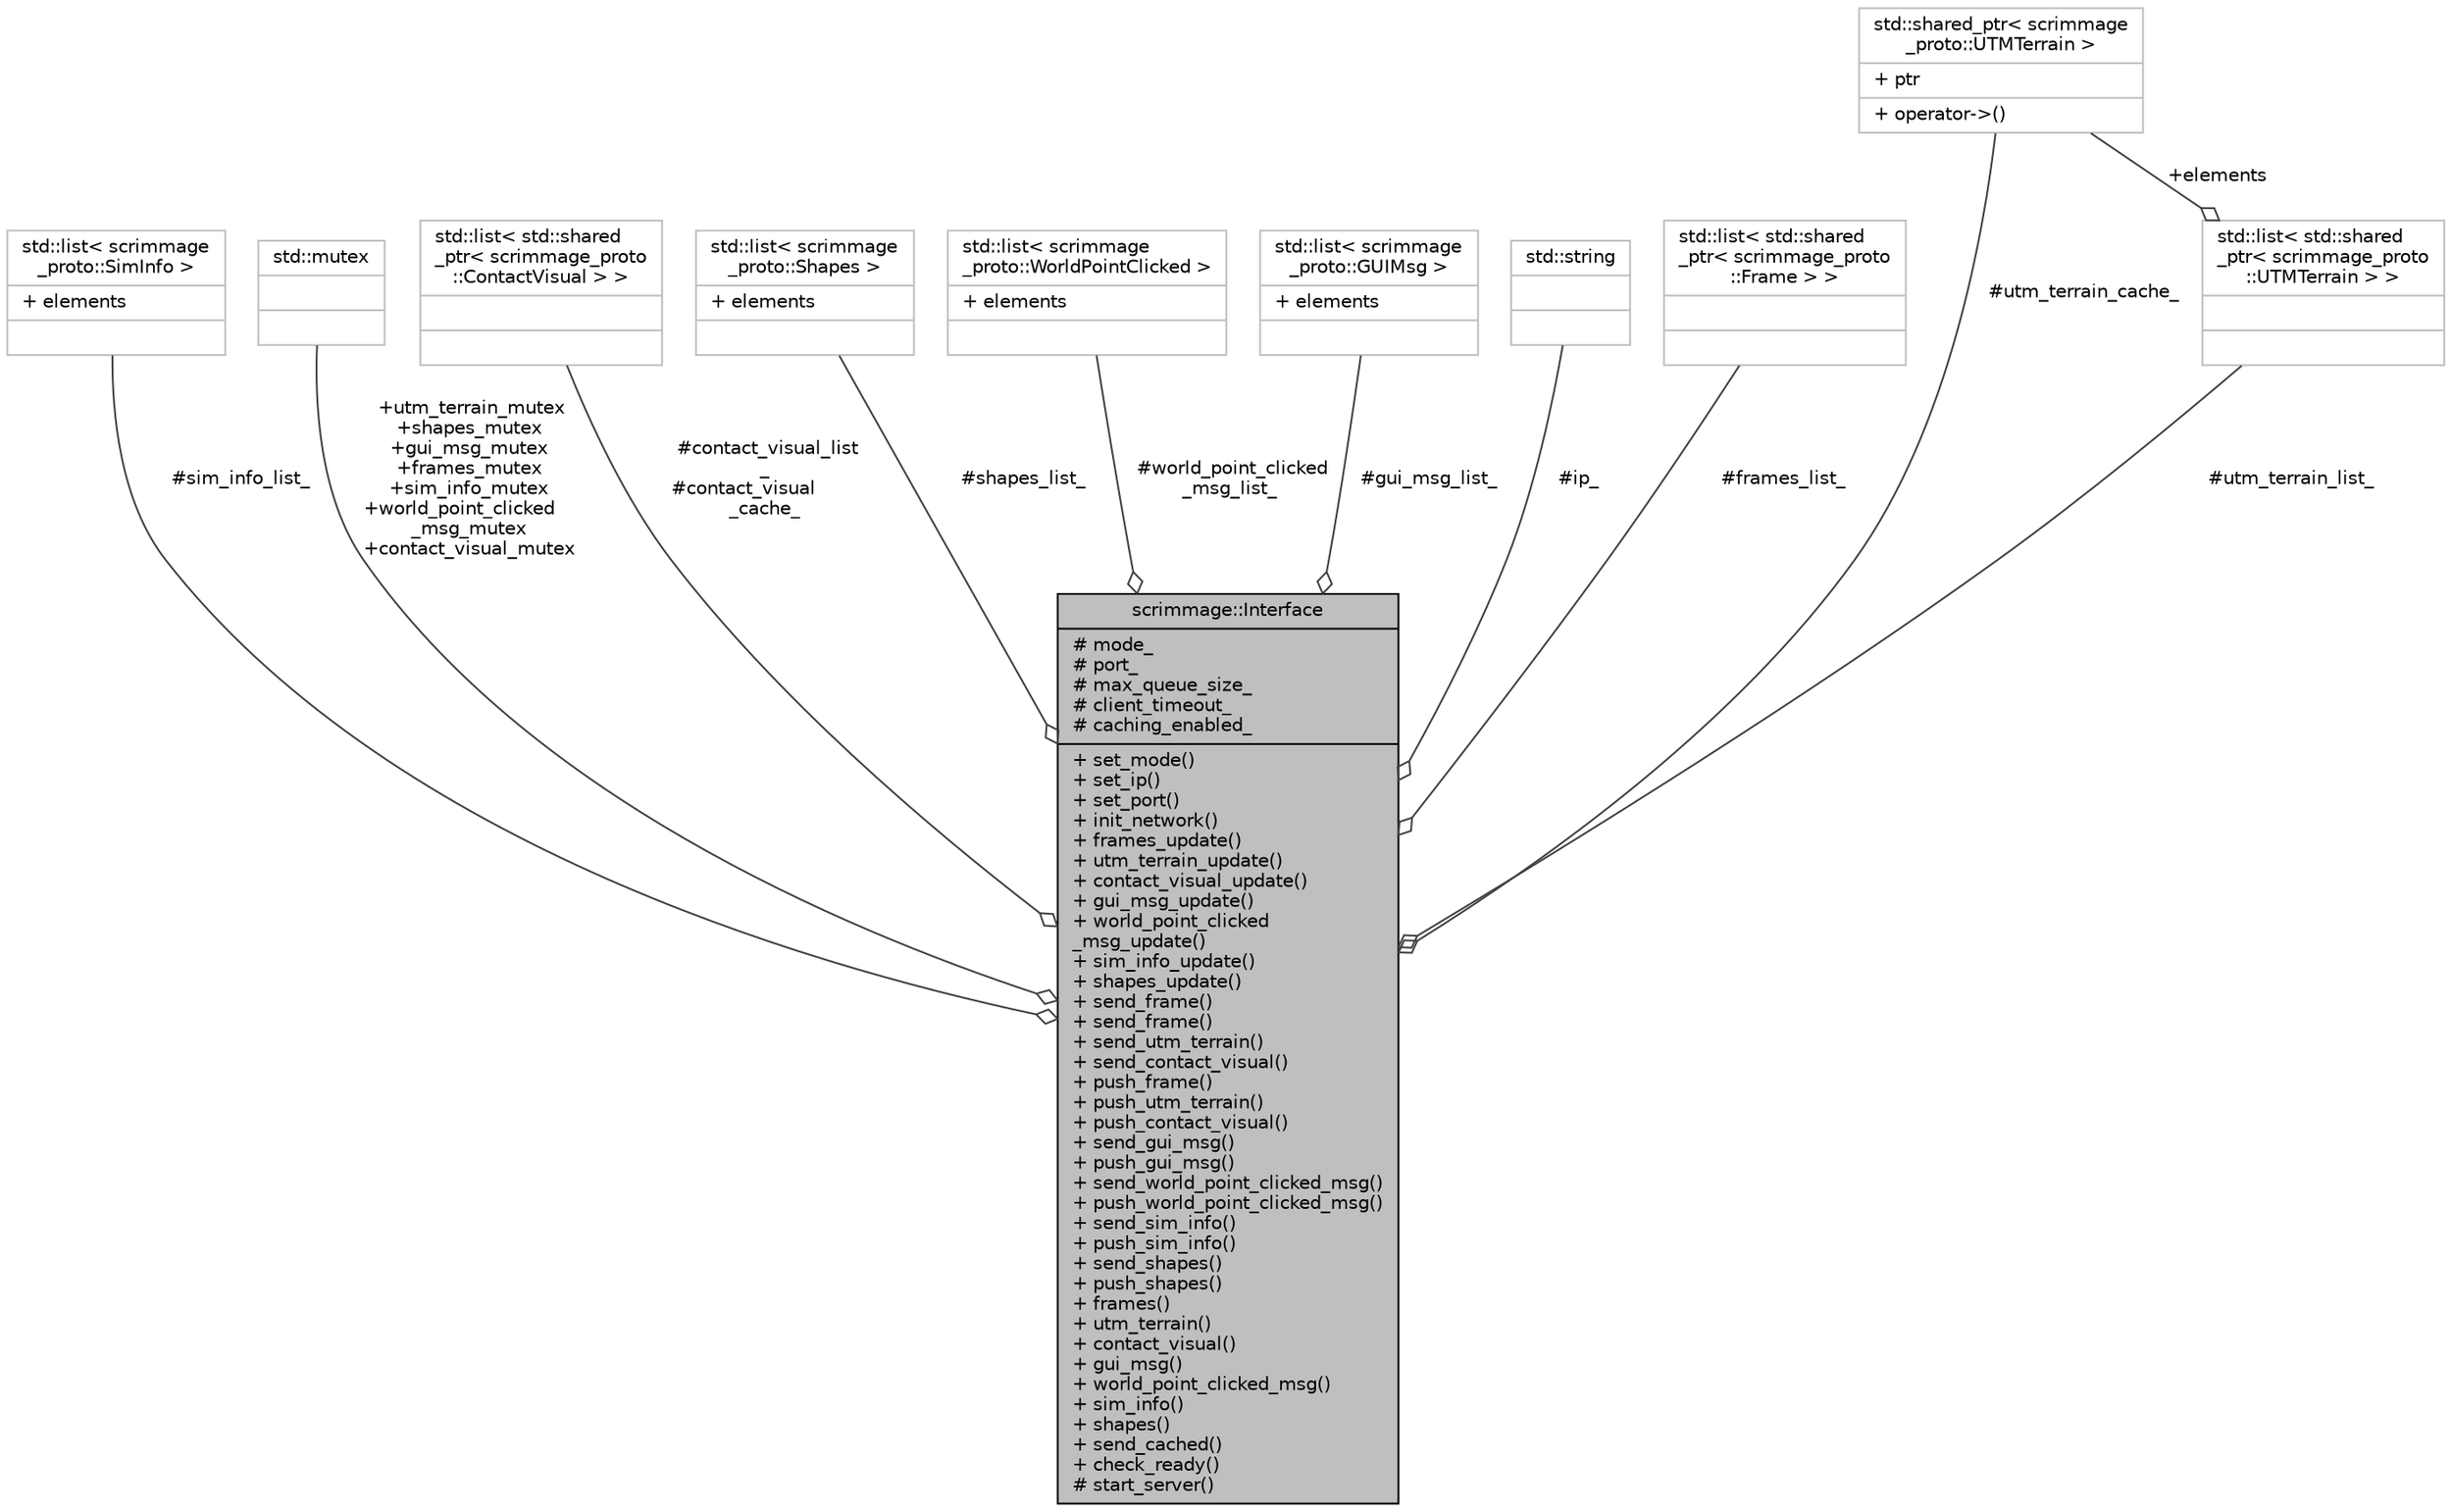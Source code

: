 digraph "scrimmage::Interface"
{
 // LATEX_PDF_SIZE
  edge [fontname="Helvetica",fontsize="10",labelfontname="Helvetica",labelfontsize="10"];
  node [fontname="Helvetica",fontsize="10",shape=record];
  Node1 [label="{scrimmage::Interface\n|# mode_\l# port_\l# max_queue_size_\l# client_timeout_\l# caching_enabled_\l|+ set_mode()\l+ set_ip()\l+ set_port()\l+ init_network()\l+ frames_update()\l+ utm_terrain_update()\l+ contact_visual_update()\l+ gui_msg_update()\l+ world_point_clicked\l_msg_update()\l+ sim_info_update()\l+ shapes_update()\l+ send_frame()\l+ send_frame()\l+ send_utm_terrain()\l+ send_contact_visual()\l+ push_frame()\l+ push_utm_terrain()\l+ push_contact_visual()\l+ send_gui_msg()\l+ push_gui_msg()\l+ send_world_point_clicked_msg()\l+ push_world_point_clicked_msg()\l+ send_sim_info()\l+ push_sim_info()\l+ send_shapes()\l+ push_shapes()\l+ frames()\l+ utm_terrain()\l+ contact_visual()\l+ gui_msg()\l+ world_point_clicked_msg()\l+ sim_info()\l+ shapes()\l+ send_cached()\l+ check_ready()\l# start_server()\l}",height=0.2,width=0.4,color="black", fillcolor="grey75", style="filled", fontcolor="black",tooltip=" "];
  Node2 -> Node1 [color="grey25",fontsize="10",style="solid",label=" #sim_info_list_" ,arrowhead="odiamond",fontname="Helvetica"];
  Node2 [label="{std::list\< scrimmage\l_proto::SimInfo \>\n|+ elements\l|}",height=0.2,width=0.4,color="grey75", fillcolor="white", style="filled",tooltip=" "];
  Node5 -> Node1 [color="grey25",fontsize="10",style="solid",label=" +utm_terrain_mutex\n+shapes_mutex\n+gui_msg_mutex\n+frames_mutex\n+sim_info_mutex\n+world_point_clicked\l_msg_mutex\n+contact_visual_mutex" ,arrowhead="odiamond",fontname="Helvetica"];
  Node5 [label="{std::mutex\n||}",height=0.2,width=0.4,color="grey75", fillcolor="white", style="filled",tooltip="STL class."];
  Node6 -> Node1 [color="grey25",fontsize="10",style="solid",label=" #contact_visual_list\l_\n#contact_visual\l_cache_" ,arrowhead="odiamond",fontname="Helvetica"];
  Node6 [label="{std::list\< std::shared\l_ptr\< scrimmage_proto\l::ContactVisual \> \>\n||}",height=0.2,width=0.4,color="grey75", fillcolor="white", style="filled",tooltip=" "];
  Node9 -> Node1 [color="grey25",fontsize="10",style="solid",label=" #shapes_list_" ,arrowhead="odiamond",fontname="Helvetica"];
  Node9 [label="{std::list\< scrimmage\l_proto::Shapes \>\n|+ elements\l|}",height=0.2,width=0.4,color="grey75", fillcolor="white", style="filled",tooltip=" "];
  Node10 -> Node1 [color="grey25",fontsize="10",style="solid",label=" #world_point_clicked\l_msg_list_" ,arrowhead="odiamond",fontname="Helvetica"];
  Node10 [label="{std::list\< scrimmage\l_proto::WorldPointClicked \>\n|+ elements\l|}",height=0.2,width=0.4,color="grey75", fillcolor="white", style="filled",tooltip=" "];
  Node11 -> Node1 [color="grey25",fontsize="10",style="solid",label=" #gui_msg_list_" ,arrowhead="odiamond",fontname="Helvetica"];
  Node11 [label="{std::list\< scrimmage\l_proto::GUIMsg \>\n|+ elements\l|}",height=0.2,width=0.4,color="grey75", fillcolor="white", style="filled",tooltip=" "];
  Node12 -> Node1 [color="grey25",fontsize="10",style="solid",label=" #ip_" ,arrowhead="odiamond",fontname="Helvetica"];
  Node12 [label="{std::string\n||}",height=0.2,width=0.4,color="grey75", fillcolor="white", style="filled",tooltip="STL class."];
  Node14 -> Node1 [color="grey25",fontsize="10",style="solid",label=" #frames_list_" ,arrowhead="odiamond",fontname="Helvetica"];
  Node14 [label="{std::list\< std::shared\l_ptr\< scrimmage_proto\l::Frame \> \>\n||}",height=0.2,width=0.4,color="grey75", fillcolor="white", style="filled",tooltip=" "];
  Node16 -> Node1 [color="grey25",fontsize="10",style="solid",label=" #utm_terrain_cache_" ,arrowhead="odiamond",fontname="Helvetica"];
  Node16 [label="{std::shared_ptr\< scrimmage\l_proto::UTMTerrain \>\n|+ ptr\l|+ operator-\>()\l}",height=0.2,width=0.4,color="grey75", fillcolor="white", style="filled",tooltip=" "];
  Node17 -> Node1 [color="grey25",fontsize="10",style="solid",label=" #utm_terrain_list_" ,arrowhead="odiamond",fontname="Helvetica"];
  Node17 [label="{std::list\< std::shared\l_ptr\< scrimmage_proto\l::UTMTerrain \> \>\n||}",height=0.2,width=0.4,color="grey75", fillcolor="white", style="filled",tooltip=" "];
  Node16 -> Node17 [color="grey25",fontsize="10",style="solid",label=" +elements" ,arrowhead="odiamond",fontname="Helvetica"];
}
